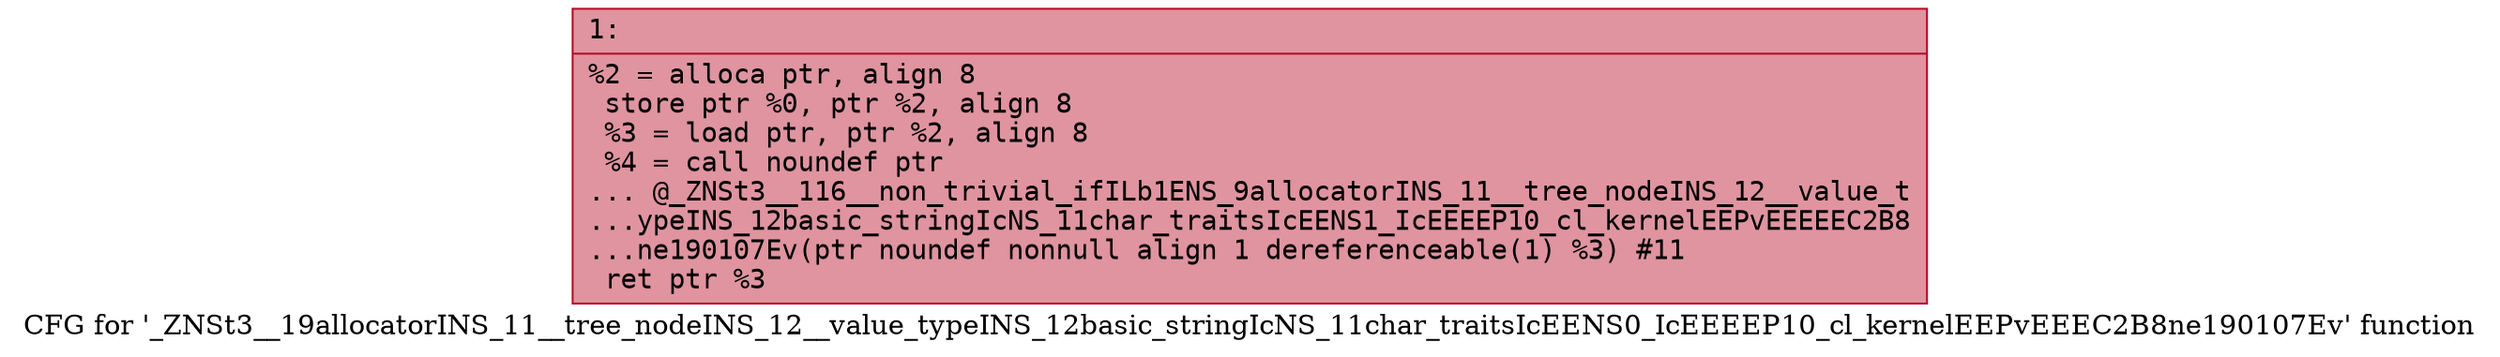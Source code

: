 digraph "CFG for '_ZNSt3__19allocatorINS_11__tree_nodeINS_12__value_typeINS_12basic_stringIcNS_11char_traitsIcEENS0_IcEEEEP10_cl_kernelEEPvEEEC2B8ne190107Ev' function" {
	label="CFG for '_ZNSt3__19allocatorINS_11__tree_nodeINS_12__value_typeINS_12basic_stringIcNS_11char_traitsIcEENS0_IcEEEEP10_cl_kernelEEPvEEEC2B8ne190107Ev' function";

	Node0x600001382710 [shape=record,color="#b70d28ff", style=filled, fillcolor="#b70d2870" fontname="Courier",label="{1:\l|  %2 = alloca ptr, align 8\l  store ptr %0, ptr %2, align 8\l  %3 = load ptr, ptr %2, align 8\l  %4 = call noundef ptr\l... @_ZNSt3__116__non_trivial_ifILb1ENS_9allocatorINS_11__tree_nodeINS_12__value_t\l...ypeINS_12basic_stringIcNS_11char_traitsIcEENS1_IcEEEEP10_cl_kernelEEPvEEEEEC2B8\l...ne190107Ev(ptr noundef nonnull align 1 dereferenceable(1) %3) #11\l  ret ptr %3\l}"];
}
